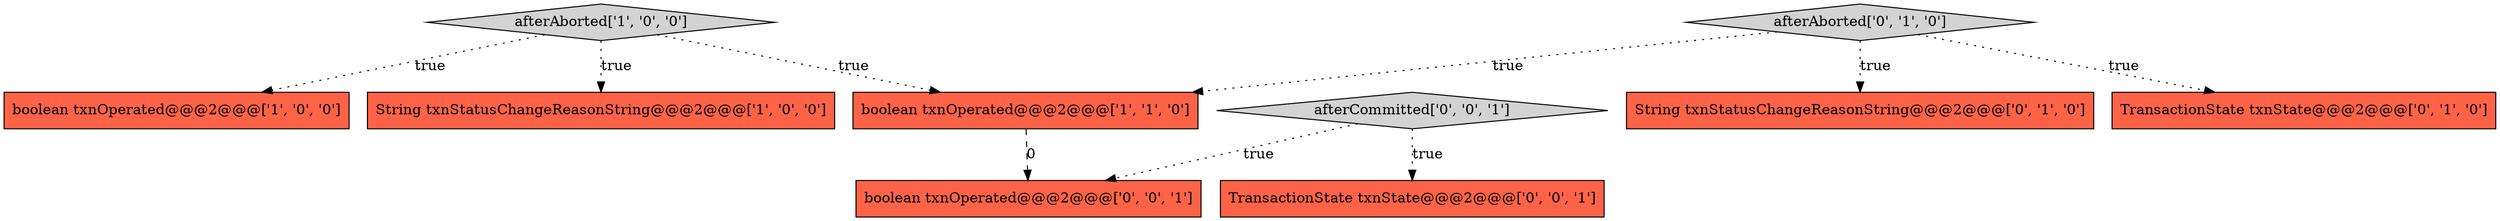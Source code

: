 digraph {
0 [style = filled, label = "afterAborted['1', '0', '0']", fillcolor = lightgray, shape = diamond image = "AAA0AAABBB1BBB"];
9 [style = filled, label = "boolean txnOperated@@@2@@@['0', '0', '1']", fillcolor = tomato, shape = box image = "AAA0AAABBB3BBB"];
8 [style = filled, label = "afterCommitted['0', '0', '1']", fillcolor = lightgray, shape = diamond image = "AAA0AAABBB3BBB"];
6 [style = filled, label = "afterAborted['0', '1', '0']", fillcolor = lightgray, shape = diamond image = "AAA0AAABBB2BBB"];
7 [style = filled, label = "TransactionState txnState@@@2@@@['0', '0', '1']", fillcolor = tomato, shape = box image = "AAA0AAABBB3BBB"];
5 [style = filled, label = "String txnStatusChangeReasonString@@@2@@@['0', '1', '0']", fillcolor = tomato, shape = box image = "AAA0AAABBB2BBB"];
3 [style = filled, label = "boolean txnOperated@@@2@@@['1', '1', '0']", fillcolor = tomato, shape = box image = "AAA0AAABBB1BBB"];
2 [style = filled, label = "boolean txnOperated@@@2@@@['1', '0', '0']", fillcolor = tomato, shape = box image = "AAA0AAABBB1BBB"];
4 [style = filled, label = "TransactionState txnState@@@2@@@['0', '1', '0']", fillcolor = tomato, shape = box image = "AAA0AAABBB2BBB"];
1 [style = filled, label = "String txnStatusChangeReasonString@@@2@@@['1', '0', '0']", fillcolor = tomato, shape = box image = "AAA0AAABBB1BBB"];
0->2 [style = dotted, label="true"];
6->5 [style = dotted, label="true"];
6->4 [style = dotted, label="true"];
0->3 [style = dotted, label="true"];
0->1 [style = dotted, label="true"];
8->7 [style = dotted, label="true"];
3->9 [style = dashed, label="0"];
6->3 [style = dotted, label="true"];
8->9 [style = dotted, label="true"];
}
